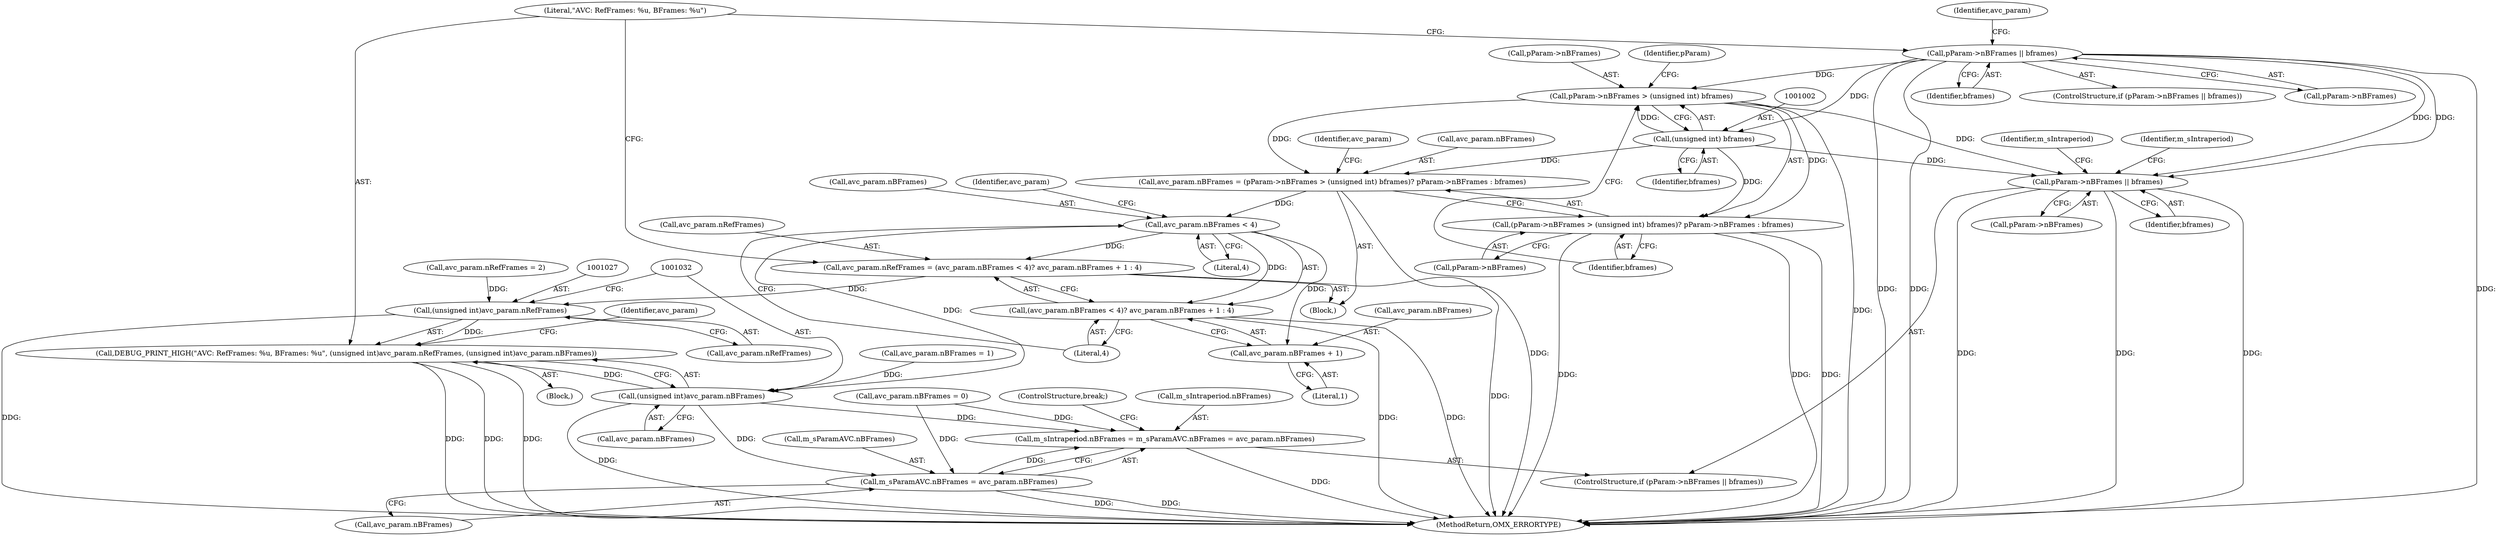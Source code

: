 digraph "0_Android_560ccdb509a7b86186fac0fce1b25bd9a3e6a6e8_7@pointer" {
"1000997" [label="(Call,pParam->nBFrames > (unsigned int) bframes)"];
"1000986" [label="(Call,pParam->nBFrames || bframes)"];
"1001001" [label="(Call,(unsigned int) bframes)"];
"1000992" [label="(Call,avc_param.nBFrames = (pParam->nBFrames > (unsigned int) bframes)? pParam->nBFrames : bframes)"];
"1001013" [label="(Call,avc_param.nBFrames < 4)"];
"1001008" [label="(Call,avc_param.nRefFrames = (avc_param.nBFrames < 4)? avc_param.nBFrames + 1 : 4)"];
"1001026" [label="(Call,(unsigned int)avc_param.nRefFrames)"];
"1001024" [label="(Call,DEBUG_PRINT_HIGH(\"AVC: RefFrames: %u, BFrames: %u\", (unsigned int)avc_param.nRefFrames, (unsigned int)avc_param.nBFrames))"];
"1001012" [label="(Call,(avc_param.nBFrames < 4)? avc_param.nBFrames + 1 : 4)"];
"1001018" [label="(Call,avc_param.nBFrames + 1)"];
"1001031" [label="(Call,(unsigned int)avc_param.nBFrames)"];
"1001119" [label="(Call,m_sIntraperiod.nBFrames = m_sParamAVC.nBFrames = avc_param.nBFrames)"];
"1001123" [label="(Call,m_sParamAVC.nBFrames = avc_param.nBFrames)"];
"1000996" [label="(Call,(pParam->nBFrames > (unsigned int) bframes)? pParam->nBFrames : bframes)"];
"1001114" [label="(Call,pParam->nBFrames || bframes)"];
"1000986" [label="(Call,pParam->nBFrames || bframes)"];
"1000980" [label="(Call,avc_param.nRefFrames = 2)"];
"1000953" [label="(Block,)"];
"1000990" [label="(Identifier,bframes)"];
"1001138" [label="(ControlStructure,break;)"];
"1001007" [label="(Identifier,bframes)"];
"1001022" [label="(Literal,1)"];
"1001009" [label="(Call,avc_param.nRefFrames)"];
"1001113" [label="(ControlStructure,if (pParam->nBFrames || bframes))"];
"1001013" [label="(Call,avc_param.nBFrames < 4)"];
"1000996" [label="(Call,(pParam->nBFrames > (unsigned int) bframes)? pParam->nBFrames : bframes)"];
"1001019" [label="(Call,avc_param.nBFrames)"];
"1001028" [label="(Call,avc_param.nRefFrames)"];
"1000997" [label="(Call,pParam->nBFrames > (unsigned int) bframes)"];
"1001023" [label="(Literal,4)"];
"1001003" [label="(Identifier,bframes)"];
"1000961" [label="(Call,avc_param.nBFrames = 1)"];
"1000991" [label="(Block,)"];
"1001114" [label="(Call,pParam->nBFrames || bframes)"];
"1001001" [label="(Call,(unsigned int) bframes)"];
"1001008" [label="(Call,avc_param.nRefFrames = (avc_param.nBFrames < 4)? avc_param.nBFrames + 1 : 4)"];
"1000992" [label="(Call,avc_param.nBFrames = (pParam->nBFrames > (unsigned int) bframes)? pParam->nBFrames : bframes)"];
"1001018" [label="(Call,avc_param.nBFrames + 1)"];
"1001085" [label="(Call,avc_param.nBFrames = 0)"];
"1001127" [label="(Call,avc_param.nBFrames)"];
"1001031" [label="(Call,(unsigned int)avc_param.nBFrames)"];
"1001120" [label="(Call,m_sIntraperiod.nBFrames)"];
"1001004" [label="(Call,pParam->nBFrames)"];
"1001121" [label="(Identifier,m_sIntraperiod)"];
"1001010" [label="(Identifier,avc_param)"];
"1001005" [label="(Identifier,pParam)"];
"1001118" [label="(Identifier,bframes)"];
"1001024" [label="(Call,DEBUG_PRINT_HIGH(\"AVC: RefFrames: %u, BFrames: %u\", (unsigned int)avc_param.nRefFrames, (unsigned int)avc_param.nBFrames))"];
"1000998" [label="(Call,pParam->nBFrames)"];
"1001133" [label="(Identifier,m_sIntraperiod)"];
"1001025" [label="(Literal,\"AVC: RefFrames: %u, BFrames: %u\")"];
"1000994" [label="(Identifier,avc_param)"];
"1000985" [label="(ControlStructure,if (pParam->nBFrames || bframes))"];
"1001017" [label="(Literal,4)"];
"1001119" [label="(Call,m_sIntraperiod.nBFrames = m_sParamAVC.nBFrames = avc_param.nBFrames)"];
"1001038" [label="(Identifier,avc_param)"];
"1001020" [label="(Identifier,avc_param)"];
"1000987" [label="(Call,pParam->nBFrames)"];
"1000993" [label="(Call,avc_param.nBFrames)"];
"1001115" [label="(Call,pParam->nBFrames)"];
"1001123" [label="(Call,m_sParamAVC.nBFrames = avc_param.nBFrames)"];
"1001033" [label="(Call,avc_param.nBFrames)"];
"1001012" [label="(Call,(avc_param.nBFrames < 4)? avc_param.nBFrames + 1 : 4)"];
"1001026" [label="(Call,(unsigned int)avc_param.nRefFrames)"];
"1001014" [label="(Call,avc_param.nBFrames)"];
"1002913" [label="(MethodReturn,OMX_ERRORTYPE)"];
"1001124" [label="(Call,m_sParamAVC.nBFrames)"];
"1000997" -> "1000996"  [label="AST: "];
"1000997" -> "1001001"  [label="CFG: "];
"1000998" -> "1000997"  [label="AST: "];
"1001001" -> "1000997"  [label="AST: "];
"1001005" -> "1000997"  [label="CFG: "];
"1001007" -> "1000997"  [label="CFG: "];
"1000997" -> "1002913"  [label="DDG: "];
"1000997" -> "1000992"  [label="DDG: "];
"1000986" -> "1000997"  [label="DDG: "];
"1001001" -> "1000997"  [label="DDG: "];
"1000997" -> "1000996"  [label="DDG: "];
"1000997" -> "1001114"  [label="DDG: "];
"1000986" -> "1000985"  [label="AST: "];
"1000986" -> "1000987"  [label="CFG: "];
"1000986" -> "1000990"  [label="CFG: "];
"1000987" -> "1000986"  [label="AST: "];
"1000990" -> "1000986"  [label="AST: "];
"1000994" -> "1000986"  [label="CFG: "];
"1001025" -> "1000986"  [label="CFG: "];
"1000986" -> "1002913"  [label="DDG: "];
"1000986" -> "1002913"  [label="DDG: "];
"1000986" -> "1002913"  [label="DDG: "];
"1000986" -> "1001001"  [label="DDG: "];
"1000986" -> "1001114"  [label="DDG: "];
"1000986" -> "1001114"  [label="DDG: "];
"1001001" -> "1001003"  [label="CFG: "];
"1001002" -> "1001001"  [label="AST: "];
"1001003" -> "1001001"  [label="AST: "];
"1001001" -> "1000992"  [label="DDG: "];
"1001001" -> "1000996"  [label="DDG: "];
"1001001" -> "1001114"  [label="DDG: "];
"1000992" -> "1000991"  [label="AST: "];
"1000992" -> "1000996"  [label="CFG: "];
"1000993" -> "1000992"  [label="AST: "];
"1000996" -> "1000992"  [label="AST: "];
"1001010" -> "1000992"  [label="CFG: "];
"1000992" -> "1002913"  [label="DDG: "];
"1000992" -> "1001013"  [label="DDG: "];
"1001013" -> "1001012"  [label="AST: "];
"1001013" -> "1001017"  [label="CFG: "];
"1001014" -> "1001013"  [label="AST: "];
"1001017" -> "1001013"  [label="AST: "];
"1001020" -> "1001013"  [label="CFG: "];
"1001023" -> "1001013"  [label="CFG: "];
"1001013" -> "1001008"  [label="DDG: "];
"1001013" -> "1001012"  [label="DDG: "];
"1001013" -> "1001018"  [label="DDG: "];
"1001013" -> "1001031"  [label="DDG: "];
"1001008" -> "1000991"  [label="AST: "];
"1001008" -> "1001012"  [label="CFG: "];
"1001009" -> "1001008"  [label="AST: "];
"1001012" -> "1001008"  [label="AST: "];
"1001025" -> "1001008"  [label="CFG: "];
"1001008" -> "1002913"  [label="DDG: "];
"1001008" -> "1001026"  [label="DDG: "];
"1001026" -> "1001024"  [label="AST: "];
"1001026" -> "1001028"  [label="CFG: "];
"1001027" -> "1001026"  [label="AST: "];
"1001028" -> "1001026"  [label="AST: "];
"1001032" -> "1001026"  [label="CFG: "];
"1001026" -> "1002913"  [label="DDG: "];
"1001026" -> "1001024"  [label="DDG: "];
"1000980" -> "1001026"  [label="DDG: "];
"1001024" -> "1000953"  [label="AST: "];
"1001024" -> "1001031"  [label="CFG: "];
"1001025" -> "1001024"  [label="AST: "];
"1001031" -> "1001024"  [label="AST: "];
"1001038" -> "1001024"  [label="CFG: "];
"1001024" -> "1002913"  [label="DDG: "];
"1001024" -> "1002913"  [label="DDG: "];
"1001024" -> "1002913"  [label="DDG: "];
"1001031" -> "1001024"  [label="DDG: "];
"1001012" -> "1001018"  [label="CFG: "];
"1001012" -> "1001023"  [label="CFG: "];
"1001018" -> "1001012"  [label="AST: "];
"1001023" -> "1001012"  [label="AST: "];
"1001012" -> "1002913"  [label="DDG: "];
"1001012" -> "1002913"  [label="DDG: "];
"1001018" -> "1001022"  [label="CFG: "];
"1001019" -> "1001018"  [label="AST: "];
"1001022" -> "1001018"  [label="AST: "];
"1001031" -> "1001033"  [label="CFG: "];
"1001032" -> "1001031"  [label="AST: "];
"1001033" -> "1001031"  [label="AST: "];
"1001031" -> "1002913"  [label="DDG: "];
"1000961" -> "1001031"  [label="DDG: "];
"1001031" -> "1001119"  [label="DDG: "];
"1001031" -> "1001123"  [label="DDG: "];
"1001119" -> "1001113"  [label="AST: "];
"1001119" -> "1001123"  [label="CFG: "];
"1001120" -> "1001119"  [label="AST: "];
"1001123" -> "1001119"  [label="AST: "];
"1001138" -> "1001119"  [label="CFG: "];
"1001119" -> "1002913"  [label="DDG: "];
"1001123" -> "1001119"  [label="DDG: "];
"1001085" -> "1001119"  [label="DDG: "];
"1001123" -> "1001127"  [label="CFG: "];
"1001124" -> "1001123"  [label="AST: "];
"1001127" -> "1001123"  [label="AST: "];
"1001123" -> "1002913"  [label="DDG: "];
"1001123" -> "1002913"  [label="DDG: "];
"1001085" -> "1001123"  [label="DDG: "];
"1000996" -> "1001004"  [label="CFG: "];
"1000996" -> "1001007"  [label="CFG: "];
"1001004" -> "1000996"  [label="AST: "];
"1001007" -> "1000996"  [label="AST: "];
"1000996" -> "1002913"  [label="DDG: "];
"1000996" -> "1002913"  [label="DDG: "];
"1000996" -> "1002913"  [label="DDG: "];
"1001114" -> "1001113"  [label="AST: "];
"1001114" -> "1001115"  [label="CFG: "];
"1001114" -> "1001118"  [label="CFG: "];
"1001115" -> "1001114"  [label="AST: "];
"1001118" -> "1001114"  [label="AST: "];
"1001121" -> "1001114"  [label="CFG: "];
"1001133" -> "1001114"  [label="CFG: "];
"1001114" -> "1002913"  [label="DDG: "];
"1001114" -> "1002913"  [label="DDG: "];
"1001114" -> "1002913"  [label="DDG: "];
}
